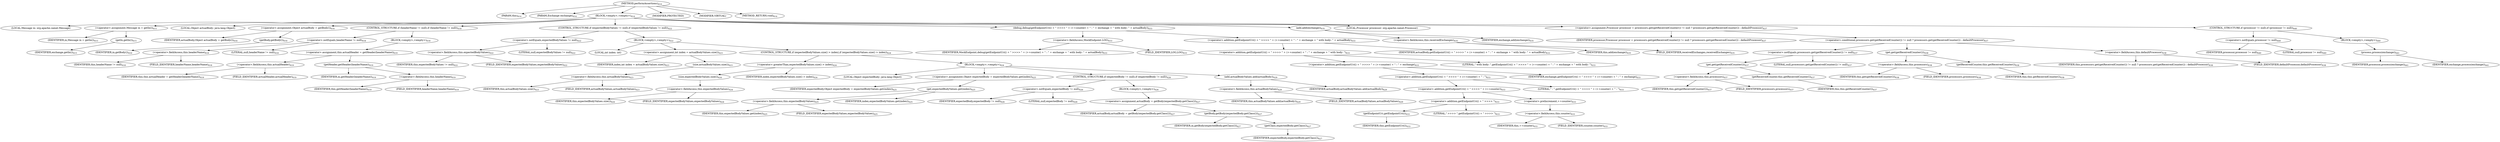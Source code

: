 digraph "performAssertions" {  
"1483" [label = <(METHOD,performAssertions)<SUB>614</SUB>> ]
"101" [label = <(PARAM,this)<SUB>614</SUB>> ]
"1484" [label = <(PARAM,Exchange exchange)<SUB>614</SUB>> ]
"1485" [label = <(BLOCK,&lt;empty&gt;,&lt;empty&gt;)<SUB>614</SUB>> ]
"1486" [label = <(LOCAL,Message in: org.apache.camel.Message)> ]
"1487" [label = <(&lt;operator&gt;.assignment,Message in = getIn())<SUB>615</SUB>> ]
"1488" [label = <(IDENTIFIER,in,Message in = getIn())<SUB>615</SUB>> ]
"1489" [label = <(getIn,getIn())<SUB>615</SUB>> ]
"1490" [label = <(IDENTIFIER,exchange,getIn())<SUB>615</SUB>> ]
"1491" [label = <(LOCAL,Object actualBody: java.lang.Object)> ]
"1492" [label = <(&lt;operator&gt;.assignment,Object actualBody = getBody())<SUB>616</SUB>> ]
"1493" [label = <(IDENTIFIER,actualBody,Object actualBody = getBody())<SUB>616</SUB>> ]
"1494" [label = <(getBody,getBody())<SUB>616</SUB>> ]
"1495" [label = <(IDENTIFIER,in,getBody())<SUB>616</SUB>> ]
"1496" [label = <(CONTROL_STRUCTURE,if (headerName != null),if (headerName != null))<SUB>618</SUB>> ]
"1497" [label = <(&lt;operator&gt;.notEquals,headerName != null)<SUB>618</SUB>> ]
"1498" [label = <(&lt;operator&gt;.fieldAccess,this.headerName)<SUB>618</SUB>> ]
"1499" [label = <(IDENTIFIER,this,headerName != null)<SUB>618</SUB>> ]
"1500" [label = <(FIELD_IDENTIFIER,headerName,headerName)<SUB>618</SUB>> ]
"1501" [label = <(LITERAL,null,headerName != null)<SUB>618</SUB>> ]
"1502" [label = <(BLOCK,&lt;empty&gt;,&lt;empty&gt;)<SUB>618</SUB>> ]
"1503" [label = <(&lt;operator&gt;.assignment,this.actualHeader = getHeader(headerName))<SUB>619</SUB>> ]
"1504" [label = <(&lt;operator&gt;.fieldAccess,this.actualHeader)<SUB>619</SUB>> ]
"1505" [label = <(IDENTIFIER,this,this.actualHeader = getHeader(headerName))<SUB>619</SUB>> ]
"1506" [label = <(FIELD_IDENTIFIER,actualHeader,actualHeader)<SUB>619</SUB>> ]
"1507" [label = <(getHeader,getHeader(headerName))<SUB>619</SUB>> ]
"1508" [label = <(IDENTIFIER,in,getHeader(headerName))<SUB>619</SUB>> ]
"1509" [label = <(&lt;operator&gt;.fieldAccess,this.headerName)<SUB>619</SUB>> ]
"1510" [label = <(IDENTIFIER,this,getHeader(headerName))<SUB>619</SUB>> ]
"1511" [label = <(FIELD_IDENTIFIER,headerName,headerName)<SUB>619</SUB>> ]
"1512" [label = <(CONTROL_STRUCTURE,if (expectedBodyValues != null),if (expectedBodyValues != null))<SUB>622</SUB>> ]
"1513" [label = <(&lt;operator&gt;.notEquals,expectedBodyValues != null)<SUB>622</SUB>> ]
"1514" [label = <(&lt;operator&gt;.fieldAccess,this.expectedBodyValues)<SUB>622</SUB>> ]
"1515" [label = <(IDENTIFIER,this,expectedBodyValues != null)<SUB>622</SUB>> ]
"1516" [label = <(FIELD_IDENTIFIER,expectedBodyValues,expectedBodyValues)<SUB>622</SUB>> ]
"1517" [label = <(LITERAL,null,expectedBodyValues != null)<SUB>622</SUB>> ]
"1518" [label = <(BLOCK,&lt;empty&gt;,&lt;empty&gt;)<SUB>622</SUB>> ]
"1519" [label = <(LOCAL,int index: int)> ]
"1520" [label = <(&lt;operator&gt;.assignment,int index = actualBodyValues.size())<SUB>623</SUB>> ]
"1521" [label = <(IDENTIFIER,index,int index = actualBodyValues.size())<SUB>623</SUB>> ]
"1522" [label = <(size,actualBodyValues.size())<SUB>623</SUB>> ]
"1523" [label = <(&lt;operator&gt;.fieldAccess,this.actualBodyValues)<SUB>623</SUB>> ]
"1524" [label = <(IDENTIFIER,this,actualBodyValues.size())<SUB>623</SUB>> ]
"1525" [label = <(FIELD_IDENTIFIER,actualBodyValues,actualBodyValues)<SUB>623</SUB>> ]
"1526" [label = <(CONTROL_STRUCTURE,if (expectedBodyValues.size() &gt; index),if (expectedBodyValues.size() &gt; index))<SUB>624</SUB>> ]
"1527" [label = <(&lt;operator&gt;.greaterThan,expectedBodyValues.size() &gt; index)<SUB>624</SUB>> ]
"1528" [label = <(size,expectedBodyValues.size())<SUB>624</SUB>> ]
"1529" [label = <(&lt;operator&gt;.fieldAccess,this.expectedBodyValues)<SUB>624</SUB>> ]
"1530" [label = <(IDENTIFIER,this,expectedBodyValues.size())<SUB>624</SUB>> ]
"1531" [label = <(FIELD_IDENTIFIER,expectedBodyValues,expectedBodyValues)<SUB>624</SUB>> ]
"1532" [label = <(IDENTIFIER,index,expectedBodyValues.size() &gt; index)<SUB>624</SUB>> ]
"1533" [label = <(BLOCK,&lt;empty&gt;,&lt;empty&gt;)<SUB>624</SUB>> ]
"1534" [label = <(LOCAL,Object expectedBody: java.lang.Object)> ]
"1535" [label = <(&lt;operator&gt;.assignment,Object expectedBody = expectedBodyValues.get(index))<SUB>625</SUB>> ]
"1536" [label = <(IDENTIFIER,expectedBody,Object expectedBody = expectedBodyValues.get(index))<SUB>625</SUB>> ]
"1537" [label = <(get,expectedBodyValues.get(index))<SUB>625</SUB>> ]
"1538" [label = <(&lt;operator&gt;.fieldAccess,this.expectedBodyValues)<SUB>625</SUB>> ]
"1539" [label = <(IDENTIFIER,this,expectedBodyValues.get(index))<SUB>625</SUB>> ]
"1540" [label = <(FIELD_IDENTIFIER,expectedBodyValues,expectedBodyValues)<SUB>625</SUB>> ]
"1541" [label = <(IDENTIFIER,index,expectedBodyValues.get(index))<SUB>625</SUB>> ]
"1542" [label = <(CONTROL_STRUCTURE,if (expectedBody != null),if (expectedBody != null))<SUB>626</SUB>> ]
"1543" [label = <(&lt;operator&gt;.notEquals,expectedBody != null)<SUB>626</SUB>> ]
"1544" [label = <(IDENTIFIER,expectedBody,expectedBody != null)<SUB>626</SUB>> ]
"1545" [label = <(LITERAL,null,expectedBody != null)<SUB>626</SUB>> ]
"1546" [label = <(BLOCK,&lt;empty&gt;,&lt;empty&gt;)<SUB>626</SUB>> ]
"1547" [label = <(&lt;operator&gt;.assignment,actualBody = getBody(expectedBody.getClass()))<SUB>627</SUB>> ]
"1548" [label = <(IDENTIFIER,actualBody,actualBody = getBody(expectedBody.getClass()))<SUB>627</SUB>> ]
"1549" [label = <(getBody,getBody(expectedBody.getClass()))<SUB>627</SUB>> ]
"1550" [label = <(IDENTIFIER,in,getBody(expectedBody.getClass()))<SUB>627</SUB>> ]
"1551" [label = <(getClass,expectedBody.getClass())<SUB>627</SUB>> ]
"1552" [label = <(IDENTIFIER,expectedBody,expectedBody.getClass())<SUB>627</SUB>> ]
"1553" [label = <(add,actualBodyValues.add(actualBody))<SUB>629</SUB>> ]
"1554" [label = <(&lt;operator&gt;.fieldAccess,this.actualBodyValues)<SUB>629</SUB>> ]
"1555" [label = <(IDENTIFIER,this,actualBodyValues.add(actualBody))<SUB>629</SUB>> ]
"1556" [label = <(FIELD_IDENTIFIER,actualBodyValues,actualBodyValues)<SUB>629</SUB>> ]
"1557" [label = <(IDENTIFIER,actualBody,actualBodyValues.add(actualBody))<SUB>629</SUB>> ]
"1558" [label = <(debug,debug(getEndpointUri() + &quot; &gt;&gt;&gt;&gt; &quot; + (++counter) + &quot; : &quot; + exchange + &quot; with body: &quot; + actualBody))<SUB>633</SUB>> ]
"1559" [label = <(&lt;operator&gt;.fieldAccess,MockEndpoint.LOG)<SUB>633</SUB>> ]
"1560" [label = <(IDENTIFIER,MockEndpoint,debug(getEndpointUri() + &quot; &gt;&gt;&gt;&gt; &quot; + (++counter) + &quot; : &quot; + exchange + &quot; with body: &quot; + actualBody))<SUB>633</SUB>> ]
"1561" [label = <(FIELD_IDENTIFIER,LOG,LOG)<SUB>633</SUB>> ]
"1562" [label = <(&lt;operator&gt;.addition,getEndpointUri() + &quot; &gt;&gt;&gt;&gt; &quot; + (++counter) + &quot; : &quot; + exchange + &quot; with body: &quot; + actualBody)<SUB>633</SUB>> ]
"1563" [label = <(&lt;operator&gt;.addition,getEndpointUri() + &quot; &gt;&gt;&gt;&gt; &quot; + (++counter) + &quot; : &quot; + exchange + &quot; with body: &quot;)<SUB>633</SUB>> ]
"1564" [label = <(&lt;operator&gt;.addition,getEndpointUri() + &quot; &gt;&gt;&gt;&gt; &quot; + (++counter) + &quot; : &quot; + exchange)<SUB>633</SUB>> ]
"1565" [label = <(&lt;operator&gt;.addition,getEndpointUri() + &quot; &gt;&gt;&gt;&gt; &quot; + (++counter) + &quot; : &quot;)<SUB>633</SUB>> ]
"1566" [label = <(&lt;operator&gt;.addition,getEndpointUri() + &quot; &gt;&gt;&gt;&gt; &quot; + (++counter))<SUB>633</SUB>> ]
"1567" [label = <(&lt;operator&gt;.addition,getEndpointUri() + &quot; &gt;&gt;&gt;&gt; &quot;)<SUB>633</SUB>> ]
"1568" [label = <(getEndpointUri,getEndpointUri())<SUB>633</SUB>> ]
"100" [label = <(IDENTIFIER,this,getEndpointUri())<SUB>633</SUB>> ]
"1569" [label = <(LITERAL,&quot; &gt;&gt;&gt;&gt; &quot;,getEndpointUri() + &quot; &gt;&gt;&gt;&gt; &quot;)<SUB>633</SUB>> ]
"1570" [label = <(&lt;operator&gt;.preIncrement,++counter)<SUB>633</SUB>> ]
"1571" [label = <(&lt;operator&gt;.fieldAccess,this.counter)<SUB>633</SUB>> ]
"1572" [label = <(IDENTIFIER,this,++counter)<SUB>633</SUB>> ]
"1573" [label = <(FIELD_IDENTIFIER,counter,counter)<SUB>633</SUB>> ]
"1574" [label = <(LITERAL,&quot; : &quot;,getEndpointUri() + &quot; &gt;&gt;&gt;&gt; &quot; + (++counter) + &quot; : &quot;)<SUB>633</SUB>> ]
"1575" [label = <(IDENTIFIER,exchange,getEndpointUri() + &quot; &gt;&gt;&gt;&gt; &quot; + (++counter) + &quot; : &quot; + exchange)<SUB>633</SUB>> ]
"1576" [label = <(LITERAL,&quot; with body: &quot;,getEndpointUri() + &quot; &gt;&gt;&gt;&gt; &quot; + (++counter) + &quot; : &quot; + exchange + &quot; with body: &quot;)<SUB>633</SUB>> ]
"1577" [label = <(IDENTIFIER,actualBody,getEndpointUri() + &quot; &gt;&gt;&gt;&gt; &quot; + (++counter) + &quot; : &quot; + exchange + &quot; with body: &quot; + actualBody)<SUB>633</SUB>> ]
"1578" [label = <(add,add(exchange))<SUB>635</SUB>> ]
"1579" [label = <(&lt;operator&gt;.fieldAccess,this.receivedExchanges)<SUB>635</SUB>> ]
"1580" [label = <(IDENTIFIER,this,add(exchange))<SUB>635</SUB>> ]
"1581" [label = <(FIELD_IDENTIFIER,receivedExchanges,receivedExchanges)<SUB>635</SUB>> ]
"1582" [label = <(IDENTIFIER,exchange,add(exchange))<SUB>635</SUB>> ]
"1583" [label = <(LOCAL,Processor processor: org.apache.camel.Processor)> ]
"1584" [label = <(&lt;operator&gt;.assignment,Processor processor = processors.get(getReceivedCounter()) != null ? processors.get(getReceivedCounter()) : defaultProcessor)<SUB>637</SUB>> ]
"1585" [label = <(IDENTIFIER,processor,Processor processor = processors.get(getReceivedCounter()) != null ? processors.get(getReceivedCounter()) : defaultProcessor)<SUB>637</SUB>> ]
"1586" [label = <(&lt;operator&gt;.conditional,processors.get(getReceivedCounter()) != null ? processors.get(getReceivedCounter()) : defaultProcessor)<SUB>637</SUB>> ]
"1587" [label = <(&lt;operator&gt;.notEquals,processors.get(getReceivedCounter()) != null)<SUB>637</SUB>> ]
"1588" [label = <(get,get(getReceivedCounter()))<SUB>637</SUB>> ]
"1589" [label = <(&lt;operator&gt;.fieldAccess,this.processors)<SUB>637</SUB>> ]
"1590" [label = <(IDENTIFIER,this,get(getReceivedCounter()))<SUB>637</SUB>> ]
"1591" [label = <(FIELD_IDENTIFIER,processors,processors)<SUB>637</SUB>> ]
"1592" [label = <(getReceivedCounter,this.getReceivedCounter())<SUB>637</SUB>> ]
"102" [label = <(IDENTIFIER,this,this.getReceivedCounter())<SUB>637</SUB>> ]
"1593" [label = <(LITERAL,null,processors.get(getReceivedCounter()) != null)<SUB>637</SUB>> ]
"1594" [label = <(get,get(getReceivedCounter()))<SUB>638</SUB>> ]
"1595" [label = <(&lt;operator&gt;.fieldAccess,this.processors)<SUB>638</SUB>> ]
"1596" [label = <(IDENTIFIER,this,get(getReceivedCounter()))<SUB>638</SUB>> ]
"1597" [label = <(FIELD_IDENTIFIER,processors,processors)<SUB>638</SUB>> ]
"1598" [label = <(getReceivedCounter,this.getReceivedCounter())<SUB>638</SUB>> ]
"103" [label = <(IDENTIFIER,this,this.getReceivedCounter())<SUB>638</SUB>> ]
"1599" [label = <(&lt;operator&gt;.fieldAccess,this.defaultProcessor)<SUB>638</SUB>> ]
"1600" [label = <(IDENTIFIER,this,processors.get(getReceivedCounter()) != null ? processors.get(getReceivedCounter()) : defaultProcessor)<SUB>638</SUB>> ]
"1601" [label = <(FIELD_IDENTIFIER,defaultProcessor,defaultProcessor)<SUB>638</SUB>> ]
"1602" [label = <(CONTROL_STRUCTURE,if (processor != null),if (processor != null))<SUB>640</SUB>> ]
"1603" [label = <(&lt;operator&gt;.notEquals,processor != null)<SUB>640</SUB>> ]
"1604" [label = <(IDENTIFIER,processor,processor != null)<SUB>640</SUB>> ]
"1605" [label = <(LITERAL,null,processor != null)<SUB>640</SUB>> ]
"1606" [label = <(BLOCK,&lt;empty&gt;,&lt;empty&gt;)<SUB>640</SUB>> ]
"1607" [label = <(process,process(exchange))<SUB>641</SUB>> ]
"1608" [label = <(IDENTIFIER,processor,process(exchange))<SUB>641</SUB>> ]
"1609" [label = <(IDENTIFIER,exchange,process(exchange))<SUB>641</SUB>> ]
"1610" [label = <(MODIFIER,PROTECTED)> ]
"1611" [label = <(MODIFIER,VIRTUAL)> ]
"1612" [label = <(METHOD_RETURN,void)<SUB>614</SUB>> ]
  "1483" -> "101" 
  "1483" -> "1484" 
  "1483" -> "1485" 
  "1483" -> "1610" 
  "1483" -> "1611" 
  "1483" -> "1612" 
  "1485" -> "1486" 
  "1485" -> "1487" 
  "1485" -> "1491" 
  "1485" -> "1492" 
  "1485" -> "1496" 
  "1485" -> "1512" 
  "1485" -> "1558" 
  "1485" -> "1578" 
  "1485" -> "1583" 
  "1485" -> "1584" 
  "1485" -> "1602" 
  "1487" -> "1488" 
  "1487" -> "1489" 
  "1489" -> "1490" 
  "1492" -> "1493" 
  "1492" -> "1494" 
  "1494" -> "1495" 
  "1496" -> "1497" 
  "1496" -> "1502" 
  "1497" -> "1498" 
  "1497" -> "1501" 
  "1498" -> "1499" 
  "1498" -> "1500" 
  "1502" -> "1503" 
  "1503" -> "1504" 
  "1503" -> "1507" 
  "1504" -> "1505" 
  "1504" -> "1506" 
  "1507" -> "1508" 
  "1507" -> "1509" 
  "1509" -> "1510" 
  "1509" -> "1511" 
  "1512" -> "1513" 
  "1512" -> "1518" 
  "1513" -> "1514" 
  "1513" -> "1517" 
  "1514" -> "1515" 
  "1514" -> "1516" 
  "1518" -> "1519" 
  "1518" -> "1520" 
  "1518" -> "1526" 
  "1520" -> "1521" 
  "1520" -> "1522" 
  "1522" -> "1523" 
  "1523" -> "1524" 
  "1523" -> "1525" 
  "1526" -> "1527" 
  "1526" -> "1533" 
  "1527" -> "1528" 
  "1527" -> "1532" 
  "1528" -> "1529" 
  "1529" -> "1530" 
  "1529" -> "1531" 
  "1533" -> "1534" 
  "1533" -> "1535" 
  "1533" -> "1542" 
  "1533" -> "1553" 
  "1535" -> "1536" 
  "1535" -> "1537" 
  "1537" -> "1538" 
  "1537" -> "1541" 
  "1538" -> "1539" 
  "1538" -> "1540" 
  "1542" -> "1543" 
  "1542" -> "1546" 
  "1543" -> "1544" 
  "1543" -> "1545" 
  "1546" -> "1547" 
  "1547" -> "1548" 
  "1547" -> "1549" 
  "1549" -> "1550" 
  "1549" -> "1551" 
  "1551" -> "1552" 
  "1553" -> "1554" 
  "1553" -> "1557" 
  "1554" -> "1555" 
  "1554" -> "1556" 
  "1558" -> "1559" 
  "1558" -> "1562" 
  "1559" -> "1560" 
  "1559" -> "1561" 
  "1562" -> "1563" 
  "1562" -> "1577" 
  "1563" -> "1564" 
  "1563" -> "1576" 
  "1564" -> "1565" 
  "1564" -> "1575" 
  "1565" -> "1566" 
  "1565" -> "1574" 
  "1566" -> "1567" 
  "1566" -> "1570" 
  "1567" -> "1568" 
  "1567" -> "1569" 
  "1568" -> "100" 
  "1570" -> "1571" 
  "1571" -> "1572" 
  "1571" -> "1573" 
  "1578" -> "1579" 
  "1578" -> "1582" 
  "1579" -> "1580" 
  "1579" -> "1581" 
  "1584" -> "1585" 
  "1584" -> "1586" 
  "1586" -> "1587" 
  "1586" -> "1594" 
  "1586" -> "1599" 
  "1587" -> "1588" 
  "1587" -> "1593" 
  "1588" -> "1589" 
  "1588" -> "1592" 
  "1589" -> "1590" 
  "1589" -> "1591" 
  "1592" -> "102" 
  "1594" -> "1595" 
  "1594" -> "1598" 
  "1595" -> "1596" 
  "1595" -> "1597" 
  "1598" -> "103" 
  "1599" -> "1600" 
  "1599" -> "1601" 
  "1602" -> "1603" 
  "1602" -> "1606" 
  "1603" -> "1604" 
  "1603" -> "1605" 
  "1606" -> "1607" 
  "1607" -> "1608" 
  "1607" -> "1609" 
}
